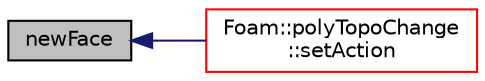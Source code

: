 digraph "newFace"
{
  bgcolor="transparent";
  edge [fontname="Helvetica",fontsize="10",labelfontname="Helvetica",labelfontsize="10"];
  node [fontname="Helvetica",fontsize="10",shape=record];
  rankdir="LR";
  Node1 [label="newFace",height=0.2,width=0.4,color="black", fillcolor="grey75", style="filled", fontcolor="black"];
  Node1 -> Node2 [dir="back",color="midnightblue",fontsize="10",style="solid",fontname="Helvetica"];
  Node2 [label="Foam::polyTopoChange\l::setAction",height=0.2,width=0.4,color="red",URL="$a01937.html#a40a23962b792d24f4cb999f5b55aece2",tooltip="For compatibility with polyTopoChange: set topological action. "];
}

